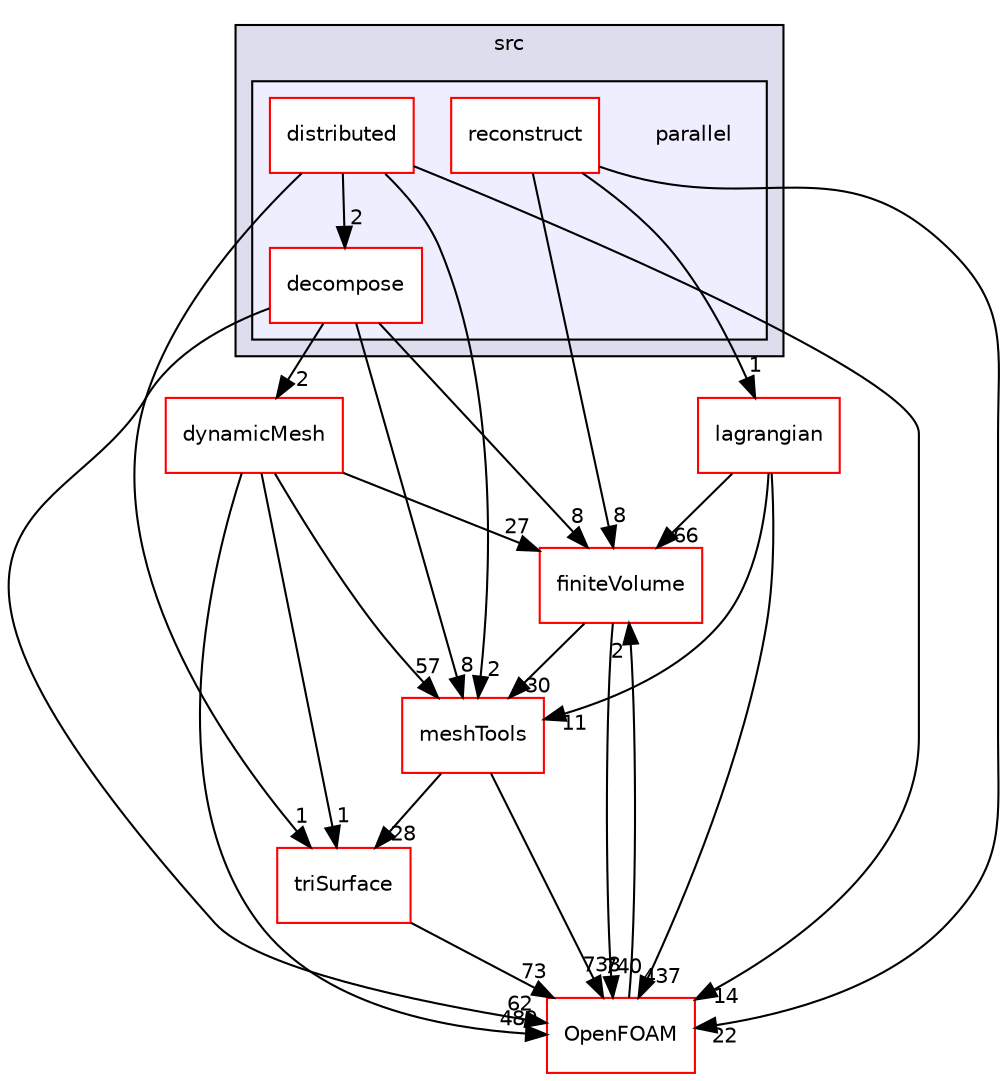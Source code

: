 digraph "src/parallel" {
  bgcolor=transparent;
  compound=true
  node [ fontsize="10", fontname="Helvetica"];
  edge [ labelfontsize="10", labelfontname="Helvetica"];
  subgraph clusterdir_68267d1309a1af8e8297ef4c3efbcdba {
    graph [ bgcolor="#ddddee", pencolor="black", label="src" fontname="Helvetica", fontsize="10", URL="dir_68267d1309a1af8e8297ef4c3efbcdba.html"]
  subgraph clusterdir_72b2b5518d1565784443265ec6729f79 {
    graph [ bgcolor="#eeeeff", pencolor="black", label="" URL="dir_72b2b5518d1565784443265ec6729f79.html"];
    dir_72b2b5518d1565784443265ec6729f79 [shape=plaintext label="parallel"];
    dir_e048e8eb4dfe5719d368ebac837fe95a [shape=box label="decompose" color="red" fillcolor="white" style="filled" URL="dir_e048e8eb4dfe5719d368ebac837fe95a.html"];
    dir_0cf429ee0792653b88881eae18d71664 [shape=box label="distributed" color="red" fillcolor="white" style="filled" URL="dir_0cf429ee0792653b88881eae18d71664.html"];
    dir_521ea32879fff4cdc7c502a515533bf9 [shape=box label="reconstruct" color="red" fillcolor="white" style="filled" URL="dir_521ea32879fff4cdc7c502a515533bf9.html"];
  }
  }
  dir_9bd15774b555cf7259a6fa18f99fe99b [shape=box label="finiteVolume" color="red" URL="dir_9bd15774b555cf7259a6fa18f99fe99b.html"];
  dir_b63c002b7559990bd414058641eb48ad [shape=box label="triSurface" color="red" URL="dir_b63c002b7559990bd414058641eb48ad.html"];
  dir_ae30ad0bef50cf391b24c614251bb9fd [shape=box label="meshTools" color="red" URL="dir_ae30ad0bef50cf391b24c614251bb9fd.html"];
  dir_63742796c427c97a292c80f7db71da36 [shape=box label="dynamicMesh" color="red" URL="dir_63742796c427c97a292c80f7db71da36.html"];
  dir_c5473ff19b20e6ec4dfe5c310b3778a8 [shape=box label="OpenFOAM" color="red" URL="dir_c5473ff19b20e6ec4dfe5c310b3778a8.html"];
  dir_f8c25efc4b6f6a8502a42d5af7554d23 [shape=box label="lagrangian" color="red" URL="dir_f8c25efc4b6f6a8502a42d5af7554d23.html"];
  dir_9bd15774b555cf7259a6fa18f99fe99b->dir_ae30ad0bef50cf391b24c614251bb9fd [headlabel="30", labeldistance=1.5 headhref="dir_000873_001781.html"];
  dir_9bd15774b555cf7259a6fa18f99fe99b->dir_c5473ff19b20e6ec4dfe5c310b3778a8 [headlabel="740", labeldistance=1.5 headhref="dir_000873_001927.html"];
  dir_0cf429ee0792653b88881eae18d71664->dir_e048e8eb4dfe5719d368ebac837fe95a [headlabel="2", labeldistance=1.5 headhref="dir_002495_002474.html"];
  dir_0cf429ee0792653b88881eae18d71664->dir_b63c002b7559990bd414058641eb48ad [headlabel="1", labeldistance=1.5 headhref="dir_002495_002998.html"];
  dir_0cf429ee0792653b88881eae18d71664->dir_ae30ad0bef50cf391b24c614251bb9fd [headlabel="2", labeldistance=1.5 headhref="dir_002495_001781.html"];
  dir_0cf429ee0792653b88881eae18d71664->dir_c5473ff19b20e6ec4dfe5c310b3778a8 [headlabel="14", labeldistance=1.5 headhref="dir_002495_001927.html"];
  dir_e048e8eb4dfe5719d368ebac837fe95a->dir_9bd15774b555cf7259a6fa18f99fe99b [headlabel="8", labeldistance=1.5 headhref="dir_002474_000873.html"];
  dir_e048e8eb4dfe5719d368ebac837fe95a->dir_ae30ad0bef50cf391b24c614251bb9fd [headlabel="8", labeldistance=1.5 headhref="dir_002474_001781.html"];
  dir_e048e8eb4dfe5719d368ebac837fe95a->dir_63742796c427c97a292c80f7db71da36 [headlabel="2", labeldistance=1.5 headhref="dir_002474_000778.html"];
  dir_e048e8eb4dfe5719d368ebac837fe95a->dir_c5473ff19b20e6ec4dfe5c310b3778a8 [headlabel="62", labeldistance=1.5 headhref="dir_002474_001927.html"];
  dir_b63c002b7559990bd414058641eb48ad->dir_c5473ff19b20e6ec4dfe5c310b3778a8 [headlabel="73", labeldistance=1.5 headhref="dir_002998_001927.html"];
  dir_ae30ad0bef50cf391b24c614251bb9fd->dir_b63c002b7559990bd414058641eb48ad [headlabel="28", labeldistance=1.5 headhref="dir_001781_002998.html"];
  dir_ae30ad0bef50cf391b24c614251bb9fd->dir_c5473ff19b20e6ec4dfe5c310b3778a8 [headlabel="738", labeldistance=1.5 headhref="dir_001781_001927.html"];
  dir_63742796c427c97a292c80f7db71da36->dir_9bd15774b555cf7259a6fa18f99fe99b [headlabel="27", labeldistance=1.5 headhref="dir_000778_000873.html"];
  dir_63742796c427c97a292c80f7db71da36->dir_b63c002b7559990bd414058641eb48ad [headlabel="1", labeldistance=1.5 headhref="dir_000778_002998.html"];
  dir_63742796c427c97a292c80f7db71da36->dir_ae30ad0bef50cf391b24c614251bb9fd [headlabel="57", labeldistance=1.5 headhref="dir_000778_001781.html"];
  dir_63742796c427c97a292c80f7db71da36->dir_c5473ff19b20e6ec4dfe5c310b3778a8 [headlabel="489", labeldistance=1.5 headhref="dir_000778_001927.html"];
  dir_521ea32879fff4cdc7c502a515533bf9->dir_9bd15774b555cf7259a6fa18f99fe99b [headlabel="8", labeldistance=1.5 headhref="dir_002497_000873.html"];
  dir_521ea32879fff4cdc7c502a515533bf9->dir_c5473ff19b20e6ec4dfe5c310b3778a8 [headlabel="22", labeldistance=1.5 headhref="dir_002497_001927.html"];
  dir_521ea32879fff4cdc7c502a515533bf9->dir_f8c25efc4b6f6a8502a42d5af7554d23 [headlabel="1", labeldistance=1.5 headhref="dir_002497_001395.html"];
  dir_c5473ff19b20e6ec4dfe5c310b3778a8->dir_9bd15774b555cf7259a6fa18f99fe99b [headlabel="2", labeldistance=1.5 headhref="dir_001927_000873.html"];
  dir_f8c25efc4b6f6a8502a42d5af7554d23->dir_9bd15774b555cf7259a6fa18f99fe99b [headlabel="66", labeldistance=1.5 headhref="dir_001395_000873.html"];
  dir_f8c25efc4b6f6a8502a42d5af7554d23->dir_ae30ad0bef50cf391b24c614251bb9fd [headlabel="11", labeldistance=1.5 headhref="dir_001395_001781.html"];
  dir_f8c25efc4b6f6a8502a42d5af7554d23->dir_c5473ff19b20e6ec4dfe5c310b3778a8 [headlabel="437", labeldistance=1.5 headhref="dir_001395_001927.html"];
}
